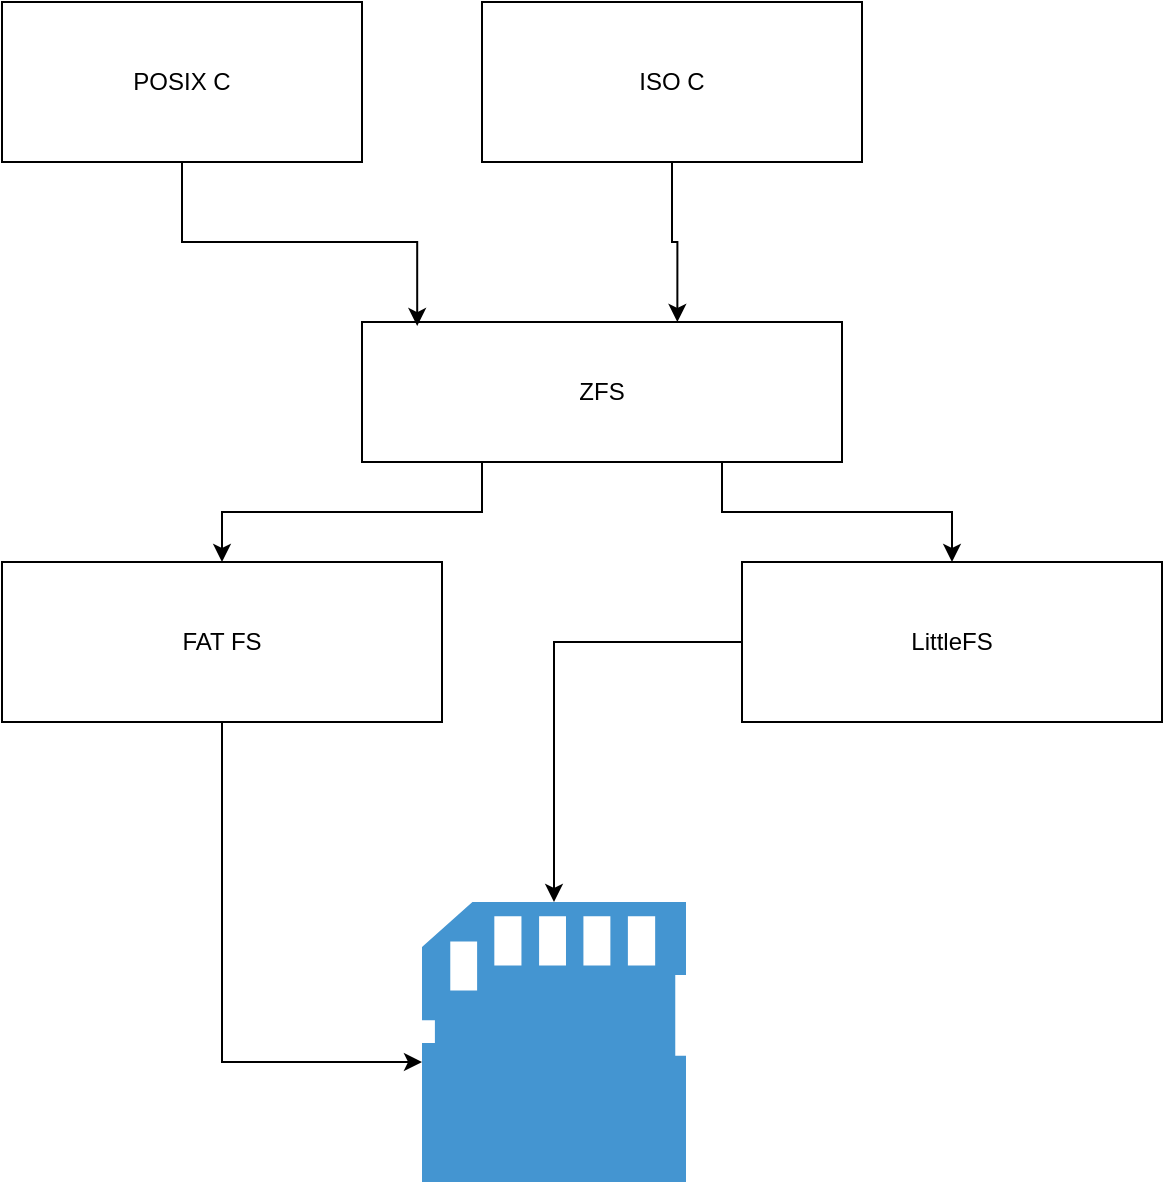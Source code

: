 <mxfile version="24.5.2" type="github">
  <diagram name="Page-1" id="XR6keKtAjEU4rGbAM4-8">
    <mxGraphModel dx="1221" dy="618" grid="1" gridSize="10" guides="1" tooltips="1" connect="1" arrows="1" fold="1" page="1" pageScale="1" pageWidth="850" pageHeight="1100" math="0" shadow="0">
      <root>
        <mxCell id="0" />
        <mxCell id="1" parent="0" />
        <mxCell id="TZ2qREYrTcbDeIIGAiYy-16" style="edgeStyle=orthogonalEdgeStyle;rounded=0;orthogonalLoop=1;jettySize=auto;html=1;" edge="1" parent="1" source="TZ2qREYrTcbDeIIGAiYy-1" target="TZ2qREYrTcbDeIIGAiYy-3">
          <mxGeometry relative="1" as="geometry">
            <Array as="points">
              <mxPoint x="210" y="580" />
            </Array>
          </mxGeometry>
        </mxCell>
        <mxCell id="TZ2qREYrTcbDeIIGAiYy-1" value="FAT FS" style="rounded=0;whiteSpace=wrap;html=1;" vertex="1" parent="1">
          <mxGeometry x="100" y="330" width="220" height="80" as="geometry" />
        </mxCell>
        <mxCell id="TZ2qREYrTcbDeIIGAiYy-17" style="edgeStyle=orthogonalEdgeStyle;rounded=0;orthogonalLoop=1;jettySize=auto;html=1;" edge="1" parent="1" source="TZ2qREYrTcbDeIIGAiYy-2" target="TZ2qREYrTcbDeIIGAiYy-3">
          <mxGeometry relative="1" as="geometry" />
        </mxCell>
        <mxCell id="TZ2qREYrTcbDeIIGAiYy-2" value="LittleFS" style="rounded=0;whiteSpace=wrap;html=1;" vertex="1" parent="1">
          <mxGeometry x="470" y="330" width="210" height="80" as="geometry" />
        </mxCell>
        <mxCell id="TZ2qREYrTcbDeIIGAiYy-3" value="" style="pointerEvents=1;shadow=0;dashed=0;html=1;strokeColor=none;fillColor=#4495D1;labelPosition=center;verticalLabelPosition=bottom;verticalAlign=top;align=center;outlineConnect=0;shape=mxgraph.veeam.sd_card;" vertex="1" parent="1">
          <mxGeometry x="310" y="500" width="132" height="140" as="geometry" />
        </mxCell>
        <mxCell id="TZ2qREYrTcbDeIIGAiYy-11" value="POSIX C" style="rounded=0;whiteSpace=wrap;html=1;" vertex="1" parent="1">
          <mxGeometry x="100" y="50" width="180" height="80" as="geometry" />
        </mxCell>
        <mxCell id="TZ2qREYrTcbDeIIGAiYy-12" value="ISO C" style="rounded=0;whiteSpace=wrap;html=1;" vertex="1" parent="1">
          <mxGeometry x="340" y="50" width="190" height="80" as="geometry" />
        </mxCell>
        <mxCell id="TZ2qREYrTcbDeIIGAiYy-14" style="edgeStyle=orthogonalEdgeStyle;rounded=0;orthogonalLoop=1;jettySize=auto;html=1;exitX=0.25;exitY=1;exitDx=0;exitDy=0;" edge="1" parent="1" source="TZ2qREYrTcbDeIIGAiYy-13" target="TZ2qREYrTcbDeIIGAiYy-1">
          <mxGeometry relative="1" as="geometry" />
        </mxCell>
        <mxCell id="TZ2qREYrTcbDeIIGAiYy-15" style="edgeStyle=orthogonalEdgeStyle;rounded=0;orthogonalLoop=1;jettySize=auto;html=1;exitX=0.75;exitY=1;exitDx=0;exitDy=0;entryX=0.5;entryY=0;entryDx=0;entryDy=0;" edge="1" parent="1" source="TZ2qREYrTcbDeIIGAiYy-13" target="TZ2qREYrTcbDeIIGAiYy-2">
          <mxGeometry relative="1" as="geometry" />
        </mxCell>
        <mxCell id="TZ2qREYrTcbDeIIGAiYy-13" value="ZFS" style="rounded=0;whiteSpace=wrap;html=1;" vertex="1" parent="1">
          <mxGeometry x="280" y="210" width="240" height="70" as="geometry" />
        </mxCell>
        <mxCell id="TZ2qREYrTcbDeIIGAiYy-18" style="edgeStyle=orthogonalEdgeStyle;rounded=0;orthogonalLoop=1;jettySize=auto;html=1;entryX=0.115;entryY=0.029;entryDx=0;entryDy=0;entryPerimeter=0;" edge="1" parent="1" source="TZ2qREYrTcbDeIIGAiYy-11" target="TZ2qREYrTcbDeIIGAiYy-13">
          <mxGeometry relative="1" as="geometry" />
        </mxCell>
        <mxCell id="TZ2qREYrTcbDeIIGAiYy-19" style="edgeStyle=orthogonalEdgeStyle;rounded=0;orthogonalLoop=1;jettySize=auto;html=1;exitX=0.5;exitY=1;exitDx=0;exitDy=0;entryX=0.657;entryY=0;entryDx=0;entryDy=0;entryPerimeter=0;" edge="1" parent="1" source="TZ2qREYrTcbDeIIGAiYy-12" target="TZ2qREYrTcbDeIIGAiYy-13">
          <mxGeometry relative="1" as="geometry" />
        </mxCell>
      </root>
    </mxGraphModel>
  </diagram>
</mxfile>

